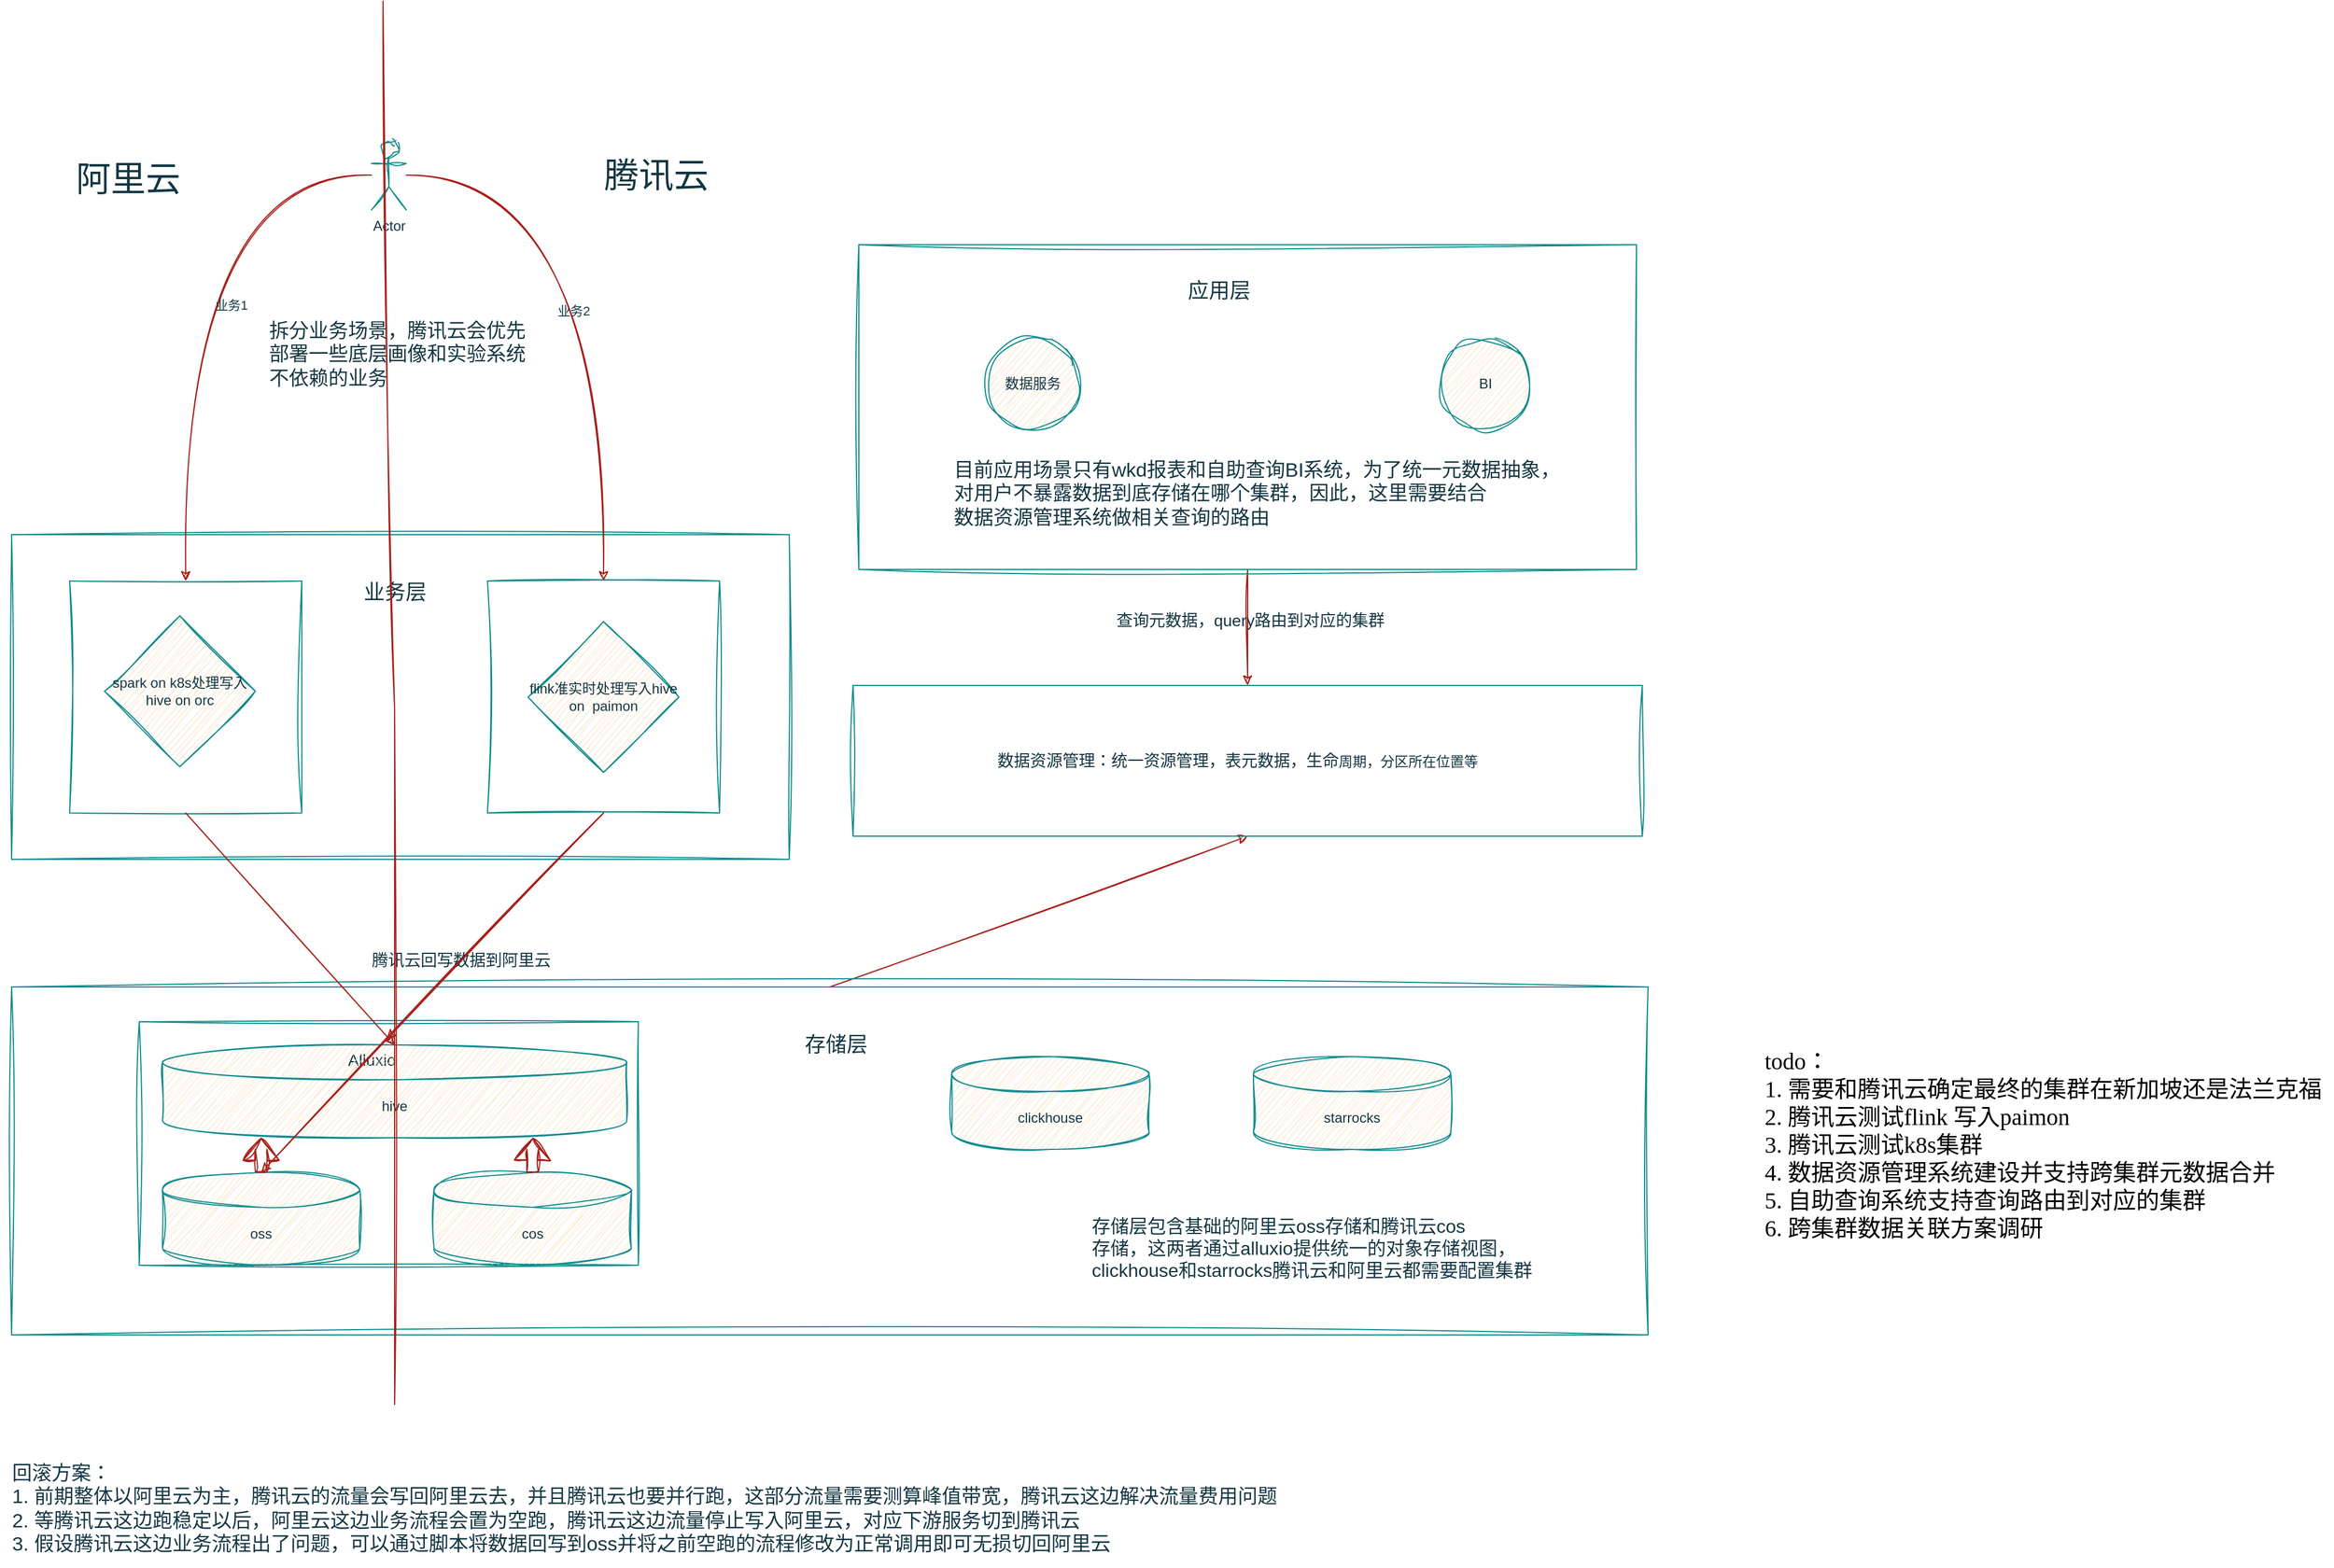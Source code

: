 <mxfile version="22.1.11" type="github">
  <diagram name="第 1 页" id="LyzLs8KSeAA5ORpxAnu4">
    <mxGraphModel dx="2314" dy="1125" grid="1" gridSize="10" guides="1" tooltips="1" connect="1" arrows="1" fold="1" page="1" pageScale="1" pageWidth="827" pageHeight="1169" math="0" shadow="0">
      <root>
        <mxCell id="0" />
        <mxCell id="1" parent="0" />
        <mxCell id="eee_U3IOTz9vt7lkL6su-33" style="edgeStyle=orthogonalEdgeStyle;rounded=0;orthogonalLoop=1;jettySize=auto;html=1;labelBackgroundColor=none;strokeColor=#A8201A;fontColor=default;sketch=1;curveFitting=1;jiggle=2;" edge="1" parent="1" source="eee_U3IOTz9vt7lkL6su-3" target="eee_U3IOTz9vt7lkL6su-30">
          <mxGeometry relative="1" as="geometry" />
        </mxCell>
        <mxCell id="eee_U3IOTz9vt7lkL6su-38" value="&lt;font style=&quot;font-size: 14px;&quot;&gt;查询元数据，query路由到对应的集群&lt;/font&gt;" style="edgeLabel;html=1;align=center;verticalAlign=middle;resizable=0;points=[];labelBackgroundColor=none;fontColor=#143642;rounded=0;sketch=1;curveFitting=1;jiggle=2;" vertex="1" connectable="0" parent="eee_U3IOTz9vt7lkL6su-33">
          <mxGeometry x="-0.12" y="2" relative="1" as="geometry">
            <mxPoint as="offset" />
          </mxGeometry>
        </mxCell>
        <mxCell id="eee_U3IOTz9vt7lkL6su-3" value="" style="swimlane;startSize=0;labelBackgroundColor=none;fillColor=#FAE5C7;strokeColor=#0F8B8D;fontColor=#143642;rounded=0;sketch=1;curveFitting=1;jiggle=2;" vertex="1" parent="1">
          <mxGeometry x="780" y="240" width="670" height="280" as="geometry" />
        </mxCell>
        <mxCell id="eee_U3IOTz9vt7lkL6su-4" value="&lt;span style=&quot;font-size: 18px;&quot;&gt;应用层&lt;/span&gt;" style="text;html=1;align=center;verticalAlign=middle;resizable=0;points=[];autosize=1;strokeColor=none;fillColor=none;labelBackgroundColor=none;fontColor=#143642;rounded=0;sketch=1;curveFitting=1;jiggle=2;" vertex="1" parent="eee_U3IOTz9vt7lkL6su-3">
          <mxGeometry x="270" y="20" width="80" height="40" as="geometry" />
        </mxCell>
        <mxCell id="eee_U3IOTz9vt7lkL6su-34" value="数据服务" style="ellipse;whiteSpace=wrap;html=1;aspect=fixed;labelBackgroundColor=none;fillColor=#FAE5C7;strokeColor=#0F8B8D;fontColor=#143642;rounded=0;sketch=1;curveFitting=1;jiggle=2;" vertex="1" parent="eee_U3IOTz9vt7lkL6su-3">
          <mxGeometry x="110" y="80" width="80" height="80" as="geometry" />
        </mxCell>
        <mxCell id="eee_U3IOTz9vt7lkL6su-35" value="BI" style="ellipse;whiteSpace=wrap;html=1;aspect=fixed;labelBackgroundColor=none;fillColor=#FAE5C7;strokeColor=#0F8B8D;fontColor=#143642;rounded=0;sketch=1;curveFitting=1;jiggle=2;" vertex="1" parent="eee_U3IOTz9vt7lkL6su-3">
          <mxGeometry x="500" y="80" width="80" height="80" as="geometry" />
        </mxCell>
        <mxCell id="eee_U3IOTz9vt7lkL6su-47" value="&lt;font style=&quot;font-size: 17px;&quot;&gt;目前应用场景只有wkd报表和自助查询BI系统，为了统一元数据抽象，&lt;br&gt;对用户不暴露数据到底存储在哪个集群，因此，这里需要结合&lt;br&gt;数据资源管理系统做相关查询的路由&lt;/font&gt;" style="text;html=1;align=left;verticalAlign=middle;resizable=0;points=[];autosize=1;strokeColor=none;fillColor=none;labelBackgroundColor=none;fontColor=#143642;rounded=0;sketch=1;curveFitting=1;jiggle=2;" vertex="1" parent="eee_U3IOTz9vt7lkL6su-3">
          <mxGeometry x="80" y="180" width="550" height="70" as="geometry" />
        </mxCell>
        <mxCell id="eee_U3IOTz9vt7lkL6su-32" style="rounded=0;orthogonalLoop=1;jettySize=auto;html=1;exitX=0.5;exitY=0;exitDx=0;exitDy=0;entryX=0.5;entryY=1;entryDx=0;entryDy=0;labelBackgroundColor=none;strokeColor=#A8201A;fontColor=default;sketch=1;curveFitting=1;jiggle=2;" edge="1" parent="1" source="eee_U3IOTz9vt7lkL6su-5" target="eee_U3IOTz9vt7lkL6su-30">
          <mxGeometry relative="1" as="geometry" />
        </mxCell>
        <mxCell id="eee_U3IOTz9vt7lkL6su-5" value="" style="swimlane;startSize=0;labelBackgroundColor=none;fillColor=#FAE5C7;strokeColor=#0F8B8D;fontColor=#143642;rounded=0;sketch=1;curveFitting=1;jiggle=2;" vertex="1" parent="1">
          <mxGeometry x="50" y="880" width="1410" height="300" as="geometry" />
        </mxCell>
        <mxCell id="eee_U3IOTz9vt7lkL6su-6" value="&lt;span style=&quot;font-size: 18px;&quot;&gt;存储层&lt;/span&gt;" style="text;html=1;align=center;verticalAlign=middle;resizable=0;points=[];autosize=1;strokeColor=none;fillColor=none;labelBackgroundColor=none;fontColor=#143642;rounded=0;sketch=1;curveFitting=1;jiggle=2;" vertex="1" parent="eee_U3IOTz9vt7lkL6su-5">
          <mxGeometry x="670" y="30" width="80" height="40" as="geometry" />
        </mxCell>
        <mxCell id="eee_U3IOTz9vt7lkL6su-11" value="clickhouse" style="shape=cylinder3;whiteSpace=wrap;html=1;boundedLbl=1;backgroundOutline=1;size=15;labelBackgroundColor=none;fillColor=#FAE5C7;strokeColor=#0F8B8D;fontColor=#143642;rounded=0;sketch=1;curveFitting=1;jiggle=2;" vertex="1" parent="eee_U3IOTz9vt7lkL6su-5">
          <mxGeometry x="810" y="60" width="170" height="80" as="geometry" />
        </mxCell>
        <mxCell id="eee_U3IOTz9vt7lkL6su-12" value="starrocks" style="shape=cylinder3;whiteSpace=wrap;html=1;boundedLbl=1;backgroundOutline=1;size=15;labelBackgroundColor=none;fillColor=#FAE5C7;strokeColor=#0F8B8D;fontColor=#143642;rounded=0;sketch=1;curveFitting=1;jiggle=2;" vertex="1" parent="eee_U3IOTz9vt7lkL6su-5">
          <mxGeometry x="1070" y="60" width="170" height="80" as="geometry" />
        </mxCell>
        <mxCell id="eee_U3IOTz9vt7lkL6su-13" value="" style="swimlane;startSize=0;labelBackgroundColor=none;fillColor=#FAE5C7;strokeColor=#0F8B8D;fontColor=#143642;rounded=0;sketch=1;curveFitting=1;jiggle=2;" vertex="1" parent="eee_U3IOTz9vt7lkL6su-5">
          <mxGeometry x="110" y="30" width="430" height="210" as="geometry" />
        </mxCell>
        <mxCell id="eee_U3IOTz9vt7lkL6su-9" value="oss" style="shape=cylinder3;whiteSpace=wrap;html=1;boundedLbl=1;backgroundOutline=1;size=15;labelBackgroundColor=none;fillColor=#FAE5C7;strokeColor=#0F8B8D;fontColor=#143642;rounded=0;sketch=1;curveFitting=1;jiggle=2;" vertex="1" parent="eee_U3IOTz9vt7lkL6su-13">
          <mxGeometry x="20" y="130" width="170" height="80" as="geometry" />
        </mxCell>
        <mxCell id="eee_U3IOTz9vt7lkL6su-10" value="cos" style="shape=cylinder3;whiteSpace=wrap;html=1;boundedLbl=1;backgroundOutline=1;size=15;labelBackgroundColor=none;fillColor=#FAE5C7;strokeColor=#0F8B8D;fontColor=#143642;rounded=0;sketch=1;curveFitting=1;jiggle=2;" vertex="1" parent="eee_U3IOTz9vt7lkL6su-13">
          <mxGeometry x="254" y="130" width="170" height="80" as="geometry" />
        </mxCell>
        <mxCell id="eee_U3IOTz9vt7lkL6su-16" value="&lt;font style=&quot;font-size: 14px;&quot;&gt;Alluxio&lt;/font&gt;" style="text;html=1;align=center;verticalAlign=middle;resizable=0;points=[];autosize=1;strokeColor=none;fillColor=none;labelBackgroundColor=none;fontColor=#143642;rounded=0;sketch=1;curveFitting=1;jiggle=2;" vertex="1" parent="eee_U3IOTz9vt7lkL6su-13">
          <mxGeometry x="170" y="18" width="60" height="30" as="geometry" />
        </mxCell>
        <mxCell id="eee_U3IOTz9vt7lkL6su-48" value="hive" style="shape=cylinder3;whiteSpace=wrap;html=1;boundedLbl=1;backgroundOutline=1;size=15;labelBackgroundColor=none;fillColor=#FAE5C7;strokeColor=#0F8B8D;fontColor=#143642;rounded=0;sketch=1;curveFitting=1;jiggle=2;" vertex="1" parent="eee_U3IOTz9vt7lkL6su-13">
          <mxGeometry x="20" y="20" width="400" height="80" as="geometry" />
        </mxCell>
        <mxCell id="eee_U3IOTz9vt7lkL6su-60" style="edgeStyle=orthogonalEdgeStyle;rounded=0;orthogonalLoop=1;jettySize=auto;html=1;shape=flexArrow;labelBackgroundColor=none;strokeColor=#A8201A;fontColor=default;sketch=1;curveFitting=1;jiggle=2;" edge="1" parent="eee_U3IOTz9vt7lkL6su-13" source="eee_U3IOTz9vt7lkL6su-9">
          <mxGeometry relative="1" as="geometry">
            <mxPoint x="105" y="100" as="targetPoint" />
          </mxGeometry>
        </mxCell>
        <mxCell id="eee_U3IOTz9vt7lkL6su-63" style="edgeStyle=orthogonalEdgeStyle;rounded=0;orthogonalLoop=1;jettySize=auto;html=1;entryX=0.798;entryY=1;entryDx=0;entryDy=0;entryPerimeter=0;shape=flexArrow;labelBackgroundColor=none;strokeColor=#A8201A;fontColor=default;sketch=1;curveFitting=1;jiggle=2;" edge="1" parent="eee_U3IOTz9vt7lkL6su-13" source="eee_U3IOTz9vt7lkL6su-10" target="eee_U3IOTz9vt7lkL6su-48">
          <mxGeometry relative="1" as="geometry" />
        </mxCell>
        <mxCell id="eee_U3IOTz9vt7lkL6su-40" value="&lt;div style=&quot;text-align: left; font-size: 16px;&quot;&gt;&lt;span style=&quot;background-color: initial;&quot;&gt;&lt;font style=&quot;font-size: 16px;&quot;&gt;存储层包含基础的阿里云oss存储和腾讯云cos&lt;/font&gt;&lt;/span&gt;&lt;/div&gt;&lt;div style=&quot;text-align: left; font-size: 16px;&quot;&gt;&lt;span style=&quot;background-color: initial;&quot;&gt;&lt;font style=&quot;font-size: 16px;&quot;&gt;存储，这两者通过alluxio提供统一的对象存储视图，&lt;/font&gt;&lt;/span&gt;&lt;/div&gt;&lt;div style=&quot;text-align: left; font-size: 16px;&quot;&gt;&lt;span style=&quot;background-color: initial;&quot;&gt;&lt;font style=&quot;font-size: 16px;&quot;&gt;clickhouse和starrocks腾讯云和阿里云都需要配置集群&lt;/font&gt;&lt;/span&gt;&lt;/div&gt;" style="text;html=1;align=center;verticalAlign=middle;resizable=0;points=[];autosize=1;strokeColor=none;fillColor=none;labelBackgroundColor=none;fontColor=#143642;rounded=0;sketch=1;curveFitting=1;jiggle=2;" vertex="1" parent="eee_U3IOTz9vt7lkL6su-5">
          <mxGeometry x="920" y="190" width="400" height="70" as="geometry" />
        </mxCell>
        <mxCell id="eee_U3IOTz9vt7lkL6su-7" value="" style="swimlane;startSize=0;labelBackgroundColor=none;fillColor=#FAE5C7;strokeColor=#0F8B8D;fontColor=#143642;rounded=0;sketch=1;curveFitting=1;jiggle=2;" vertex="1" parent="1">
          <mxGeometry x="50" y="490" width="670" height="280" as="geometry" />
        </mxCell>
        <mxCell id="eee_U3IOTz9vt7lkL6su-8" value="&lt;span style=&quot;font-size: 18px;&quot;&gt;业务层&lt;/span&gt;" style="text;html=1;align=center;verticalAlign=middle;resizable=0;points=[];autosize=1;strokeColor=none;fillColor=none;labelBackgroundColor=none;fontColor=#143642;rounded=0;sketch=1;curveFitting=1;jiggle=2;" vertex="1" parent="eee_U3IOTz9vt7lkL6su-7">
          <mxGeometry x="290" y="30" width="80" height="40" as="geometry" />
        </mxCell>
        <mxCell id="eee_U3IOTz9vt7lkL6su-21" value="" style="swimlane;startSize=0;labelBackgroundColor=none;fillColor=#FAE5C7;strokeColor=#0F8B8D;fontColor=#143642;rounded=0;sketch=1;curveFitting=1;jiggle=2;" vertex="1" parent="eee_U3IOTz9vt7lkL6su-7">
          <mxGeometry x="50" y="40" width="200" height="200" as="geometry" />
        </mxCell>
        <mxCell id="eee_U3IOTz9vt7lkL6su-51" value="spark on k8s处理写入hive on orc" style="rhombus;whiteSpace=wrap;html=1;labelBackgroundColor=none;fillColor=#FAE5C7;strokeColor=#0F8B8D;fontColor=#143642;rounded=0;sketch=1;curveFitting=1;jiggle=2;" vertex="1" parent="eee_U3IOTz9vt7lkL6su-21">
          <mxGeometry x="30" y="30" width="130" height="130" as="geometry" />
        </mxCell>
        <mxCell id="eee_U3IOTz9vt7lkL6su-22" value="" style="swimlane;startSize=0;labelBackgroundColor=none;fillColor=#FAE5C7;strokeColor=#0F8B8D;fontColor=#143642;rounded=0;sketch=1;curveFitting=1;jiggle=2;" vertex="1" parent="eee_U3IOTz9vt7lkL6su-7">
          <mxGeometry x="410" y="40" width="200" height="200" as="geometry" />
        </mxCell>
        <mxCell id="eee_U3IOTz9vt7lkL6su-54" value="flink准实时处理写入hive on&amp;nbsp; paimon" style="rhombus;whiteSpace=wrap;html=1;labelBackgroundColor=none;fillColor=#FAE5C7;strokeColor=#0F8B8D;fontColor=#143642;rounded=0;sketch=1;curveFitting=1;jiggle=2;" vertex="1" parent="eee_U3IOTz9vt7lkL6su-22">
          <mxGeometry x="35" y="35" width="130" height="130" as="geometry" />
        </mxCell>
        <mxCell id="eee_U3IOTz9vt7lkL6su-26" style="rounded=0;orthogonalLoop=1;jettySize=auto;html=1;exitX=0.5;exitY=1;exitDx=0;exitDy=0;entryX=0.5;entryY=0;entryDx=0;entryDy=0;entryPerimeter=0;labelBackgroundColor=none;strokeColor=#A8201A;fontColor=default;sketch=1;curveFitting=1;jiggle=2;" edge="1" parent="1" source="eee_U3IOTz9vt7lkL6su-22" target="eee_U3IOTz9vt7lkL6su-9">
          <mxGeometry relative="1" as="geometry">
            <mxPoint x="270" y="1050" as="targetPoint" />
          </mxGeometry>
        </mxCell>
        <mxCell id="eee_U3IOTz9vt7lkL6su-28" value="&lt;font style=&quot;font-size: 14px;&quot;&gt;腾讯云回写数据到阿里云&lt;/font&gt;" style="edgeLabel;html=1;align=center;verticalAlign=middle;resizable=0;points=[];labelBackgroundColor=none;fontColor=#143642;rounded=0;sketch=1;curveFitting=1;jiggle=2;" vertex="1" connectable="0" parent="eee_U3IOTz9vt7lkL6su-26">
          <mxGeometry x="-0.178" y="-3" relative="1" as="geometry">
            <mxPoint y="1" as="offset" />
          </mxGeometry>
        </mxCell>
        <mxCell id="eee_U3IOTz9vt7lkL6su-27" style="rounded=0;orthogonalLoop=1;jettySize=auto;html=1;exitX=0.5;exitY=1;exitDx=0;exitDy=0;entryX=0.5;entryY=0;entryDx=0;entryDy=0;entryPerimeter=0;labelBackgroundColor=none;strokeColor=#A8201A;fontColor=default;sketch=1;curveFitting=1;jiggle=2;" edge="1" parent="1" source="eee_U3IOTz9vt7lkL6su-21" target="eee_U3IOTz9vt7lkL6su-48">
          <mxGeometry relative="1" as="geometry">
            <mxPoint x="265" y="1040" as="targetPoint" />
          </mxGeometry>
        </mxCell>
        <mxCell id="eee_U3IOTz9vt7lkL6su-30" value="" style="swimlane;startSize=0;labelBackgroundColor=none;fillColor=#FAE5C7;strokeColor=#0F8B8D;fontColor=#143642;rounded=0;sketch=1;curveFitting=1;jiggle=2;" vertex="1" parent="1">
          <mxGeometry x="775" y="620" width="680" height="130" as="geometry" />
        </mxCell>
        <mxCell id="eee_U3IOTz9vt7lkL6su-31" value="&lt;span style=&quot;font-size: 14px;&quot;&gt;数据资源管理：&lt;/span&gt;&lt;font style=&quot;border-color: var(--border-color); font-size: 14px;&quot;&gt;统一资源管理，表元数据，生命&lt;/font&gt;周期，分区所在位置等" style="text;html=1;align=center;verticalAlign=middle;resizable=0;points=[];autosize=1;strokeColor=none;fillColor=none;labelBackgroundColor=none;fontColor=#143642;rounded=0;sketch=1;curveFitting=1;jiggle=2;" vertex="1" parent="eee_U3IOTz9vt7lkL6su-30">
          <mxGeometry x="111" y="50" width="440" height="30" as="geometry" />
        </mxCell>
        <mxCell id="eee_U3IOTz9vt7lkL6su-42" style="edgeStyle=orthogonalEdgeStyle;rounded=0;orthogonalLoop=1;jettySize=auto;html=1;entryX=0.5;entryY=0;entryDx=0;entryDy=0;curved=1;labelBackgroundColor=none;strokeColor=#A8201A;fontColor=default;sketch=1;curveFitting=1;jiggle=2;" edge="1" parent="1" source="eee_U3IOTz9vt7lkL6su-41" target="eee_U3IOTz9vt7lkL6su-21">
          <mxGeometry relative="1" as="geometry" />
        </mxCell>
        <mxCell id="eee_U3IOTz9vt7lkL6su-44" value="业务1" style="edgeLabel;html=1;align=center;verticalAlign=middle;resizable=0;points=[];labelBackgroundColor=none;fontColor=#143642;rounded=0;sketch=1;curveFitting=1;jiggle=2;" vertex="1" connectable="0" parent="eee_U3IOTz9vt7lkL6su-42">
          <mxGeometry x="0.064" y="39" relative="1" as="geometry">
            <mxPoint as="offset" />
          </mxGeometry>
        </mxCell>
        <mxCell id="eee_U3IOTz9vt7lkL6su-43" style="edgeStyle=orthogonalEdgeStyle;rounded=0;orthogonalLoop=1;jettySize=auto;html=1;curved=1;labelBackgroundColor=none;strokeColor=#A8201A;fontColor=default;sketch=1;curveFitting=1;jiggle=2;" edge="1" parent="1" source="eee_U3IOTz9vt7lkL6su-41" target="eee_U3IOTz9vt7lkL6su-22">
          <mxGeometry relative="1" as="geometry" />
        </mxCell>
        <mxCell id="eee_U3IOTz9vt7lkL6su-45" value="业务2" style="edgeLabel;html=1;align=center;verticalAlign=middle;resizable=0;points=[];labelBackgroundColor=none;fontColor=#143642;rounded=0;sketch=1;curveFitting=1;jiggle=2;" vertex="1" connectable="0" parent="eee_U3IOTz9vt7lkL6su-43">
          <mxGeometry x="0.104" y="-26" relative="1" as="geometry">
            <mxPoint as="offset" />
          </mxGeometry>
        </mxCell>
        <mxCell id="eee_U3IOTz9vt7lkL6su-41" value="Actor" style="shape=umlActor;verticalLabelPosition=bottom;verticalAlign=top;html=1;outlineConnect=0;labelBackgroundColor=none;fillColor=#FAE5C7;strokeColor=#0F8B8D;fontColor=#143642;rounded=0;sketch=1;curveFitting=1;jiggle=2;" vertex="1" parent="1">
          <mxGeometry x="360" y="150" width="30" height="60" as="geometry" />
        </mxCell>
        <mxCell id="eee_U3IOTz9vt7lkL6su-46" value="&lt;font style=&quot;font-size: 17px;&quot;&gt;拆分业务场景，腾讯云会优先&lt;br&gt;部署一些底层画像和实验系统&lt;br&gt;不依赖的业务&lt;/font&gt;" style="text;html=1;align=left;verticalAlign=middle;resizable=0;points=[];autosize=1;strokeColor=none;fillColor=none;labelBackgroundColor=none;fontColor=#143642;rounded=0;sketch=1;curveFitting=1;jiggle=2;" vertex="1" parent="1">
          <mxGeometry x="270" y="300" width="240" height="70" as="geometry" />
        </mxCell>
        <mxCell id="eee_U3IOTz9vt7lkL6su-55" value="&lt;font style=&quot;font-size: 30px;&quot;&gt;阿里云&lt;/font&gt;" style="text;html=1;align=center;verticalAlign=middle;resizable=0;points=[];autosize=1;strokeColor=none;fillColor=none;labelBackgroundColor=none;fontColor=#143642;rounded=0;sketch=1;curveFitting=1;jiggle=2;" vertex="1" parent="1">
          <mxGeometry x="95" y="158" width="110" height="50" as="geometry" />
        </mxCell>
        <mxCell id="eee_U3IOTz9vt7lkL6su-56" value="&lt;font style=&quot;font-size: 30px;&quot;&gt;腾讯云&lt;/font&gt;" style="text;html=1;align=center;verticalAlign=middle;resizable=0;points=[];autosize=1;strokeColor=none;fillColor=none;labelBackgroundColor=none;fontColor=#143642;rounded=0;sketch=1;curveFitting=1;jiggle=2;" vertex="1" parent="1">
          <mxGeometry x="550" y="155" width="110" height="50" as="geometry" />
        </mxCell>
        <mxCell id="eee_U3IOTz9vt7lkL6su-57" value="" style="endArrow=none;html=1;rounded=0;strokeColor=#A8201A;labelBackgroundColor=none;fontColor=default;sketch=1;curveFitting=1;jiggle=2;" edge="1" parent="1">
          <mxGeometry width="50" height="50" relative="1" as="geometry">
            <mxPoint x="380" y="1240" as="sourcePoint" />
            <mxPoint x="370" y="30" as="targetPoint" />
            <Array as="points">
              <mxPoint x="380" y="640" />
            </Array>
          </mxGeometry>
        </mxCell>
        <mxCell id="eee_U3IOTz9vt7lkL6su-58" style="rounded=0;orthogonalLoop=1;jettySize=auto;html=1;exitX=0.5;exitY=1;exitDx=0;exitDy=0;entryX=0.483;entryY=-0.062;entryDx=0;entryDy=0;entryPerimeter=0;labelBackgroundColor=none;strokeColor=#A8201A;fontColor=default;sketch=1;curveFitting=1;jiggle=2;" edge="1" parent="1" source="eee_U3IOTz9vt7lkL6su-22" target="eee_U3IOTz9vt7lkL6su-48">
          <mxGeometry relative="1" as="geometry" />
        </mxCell>
        <mxCell id="eee_U3IOTz9vt7lkL6su-64" value="&lt;div style=&quot;text-align: left; font-size: 17px;&quot;&gt;&lt;span style=&quot;background-color: initial;&quot;&gt;&lt;font style=&quot;font-size: 17px;&quot;&gt;回滚方案：&lt;/font&gt;&lt;/span&gt;&lt;/div&gt;&lt;div style=&quot;text-align: left; font-size: 17px;&quot;&gt;&lt;span style=&quot;background-color: initial;&quot;&gt;&lt;font style=&quot;font-size: 17px;&quot;&gt;1. 前期整体以阿里云为主，腾讯云的流量会写回阿里云去，并且腾讯云也要并行跑，这部分流量需要测算峰值带宽，腾讯云这边解决流量费用问题&lt;/font&gt;&lt;/span&gt;&lt;/div&gt;&lt;div style=&quot;text-align: left; font-size: 17px;&quot;&gt;&lt;span style=&quot;background-color: initial;&quot;&gt;&lt;font style=&quot;font-size: 17px;&quot;&gt;2. 等腾讯云这边跑稳定以后，阿里云这边业务流程会置为空跑，腾讯云这边流量停止写入阿里云，对应下游服务切到腾讯云&lt;/font&gt;&lt;/span&gt;&lt;/div&gt;&lt;div style=&quot;text-align: left; font-size: 17px;&quot;&gt;&lt;span style=&quot;background-color: initial;&quot;&gt;&lt;font style=&quot;font-size: 17px;&quot;&gt;3. 假设腾讯云这边业务流程出了问题，可以通过脚本将数据回写到oss并将之前空跑的流程修改为正常调用即可无损切回阿里云&lt;/font&gt;&lt;/span&gt;&lt;/div&gt;" style="text;html=1;align=center;verticalAlign=middle;resizable=0;points=[];autosize=1;strokeColor=none;fillColor=none;labelBackgroundColor=none;fontColor=#143642;rounded=0;sketch=1;curveFitting=1;jiggle=2;" vertex="1" parent="1">
          <mxGeometry x="40" y="1280" width="1110" height="100" as="geometry" />
        </mxCell>
        <mxCell id="eee_U3IOTz9vt7lkL6su-65" value="&lt;div style=&quot;text-align: left;&quot;&gt;&lt;span style=&quot;background-color: initial;&quot;&gt;&lt;font face=&quot;Tahoma&quot;&gt;todo：&lt;/font&gt;&lt;/span&gt;&lt;/div&gt;&lt;div style=&quot;text-align: left;&quot;&gt;&lt;span style=&quot;background-color: initial;&quot;&gt;&lt;font face=&quot;LK_uJqmxOScUrMiOZ7zq&quot;&gt;1. 需要和腾讯云确定最终的集群在新加坡还是法兰克福&lt;/font&gt;&lt;/span&gt;&lt;/div&gt;&lt;div style=&quot;text-align: left;&quot;&gt;&lt;font face=&quot;LK_uJqmxOScUrMiOZ7zq&quot;&gt;2. 腾讯云测试flink 写入paimon&lt;/font&gt;&lt;/div&gt;&lt;div style=&quot;text-align: left;&quot;&gt;&lt;font face=&quot;LK_uJqmxOScUrMiOZ7zq&quot;&gt;3. 腾讯云测试k8s集群&lt;/font&gt;&lt;/div&gt;&lt;div style=&quot;text-align: left;&quot;&gt;&lt;font face=&quot;LK_uJqmxOScUrMiOZ7zq&quot;&gt;4. 数据资源管理系统建设并支持跨集群元数据合并&lt;/font&gt;&lt;/div&gt;&lt;div style=&quot;text-align: left;&quot;&gt;&lt;font face=&quot;LK_uJqmxOScUrMiOZ7zq&quot;&gt;5. 自助查询系统支持查询路由到对应的集群&lt;/font&gt;&lt;/div&gt;&lt;div style=&quot;text-align: left;&quot;&gt;&lt;font face=&quot;LK_uJqmxOScUrMiOZ7zq&quot;&gt;6. 跨集群数据关联方案调研&lt;/font&gt;&lt;/div&gt;" style="text;html=1;align=center;verticalAlign=middle;resizable=0;points=[];autosize=1;strokeColor=none;fillColor=none;fontSize=20;fontFamily=Architects Daughter;" vertex="1" parent="1">
          <mxGeometry x="1550" y="920" width="500" height="190" as="geometry" />
        </mxCell>
      </root>
    </mxGraphModel>
  </diagram>
</mxfile>
